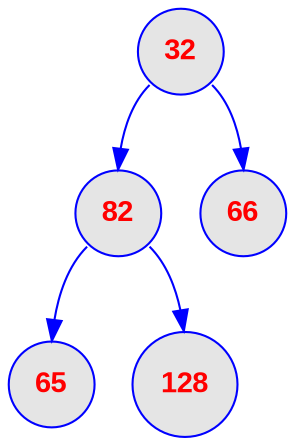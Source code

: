 digraph tas {
	node [
		fontname  = "Arial bold" 
		fontsize  = "14"
		fontcolor = "red"
		style     = "rounded, filled"
		shape     = "circle"
		fillcolor = "grey90"
		color     = "blue"
		width     = "0.5"
	]

	edge [
		color     = "blue"
	]

	0 [label = "32"];
	0 [label = "32"];
	0:sw -> 1;
	1 [label = "82"];
	1 [label = "82"];
	1:sw -> 3;
	3 [label = "65"];
	1:se -> 4;
	4 [label = "128"];
	0:se -> 2;
	2 [label = "66"];
}
